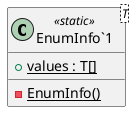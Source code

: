 @startuml
class "EnumInfo`1"<T> <<static>> {
    + {static} values : T[]
    {static} - EnumInfo()
}
@enduml

